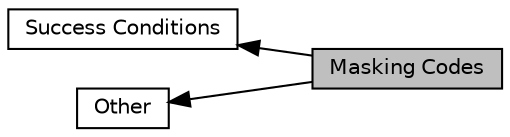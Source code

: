digraph "Masking Codes"
{
  edge [fontname="Helvetica",fontsize="10",labelfontname="Helvetica",labelfontsize="10"];
  node [fontname="Helvetica",fontsize="10",shape=record];
  rankdir=LR;
  Node2 [label="Success Conditions",height=0.2,width=0.4,color="black", fillcolor="white", style="filled",URL="$dd/d93/group__grp___success___err___code.html",tooltip="Return status that denote a sucessful operation. "];
  Node0 [label="Masking Codes",height=0.2,width=0.4,color="black", fillcolor="grey75", style="filled", fontcolor="black"];
  Node1 [label="Other",height=0.2,width=0.4,color="black", fillcolor="white", style="filled",URL="$d5/d86/group__grp__others.html"];
  Node1->Node0 [shape=plaintext, dir="back", style="solid"];
  Node2->Node0 [shape=plaintext, dir="back", style="solid"];
}
